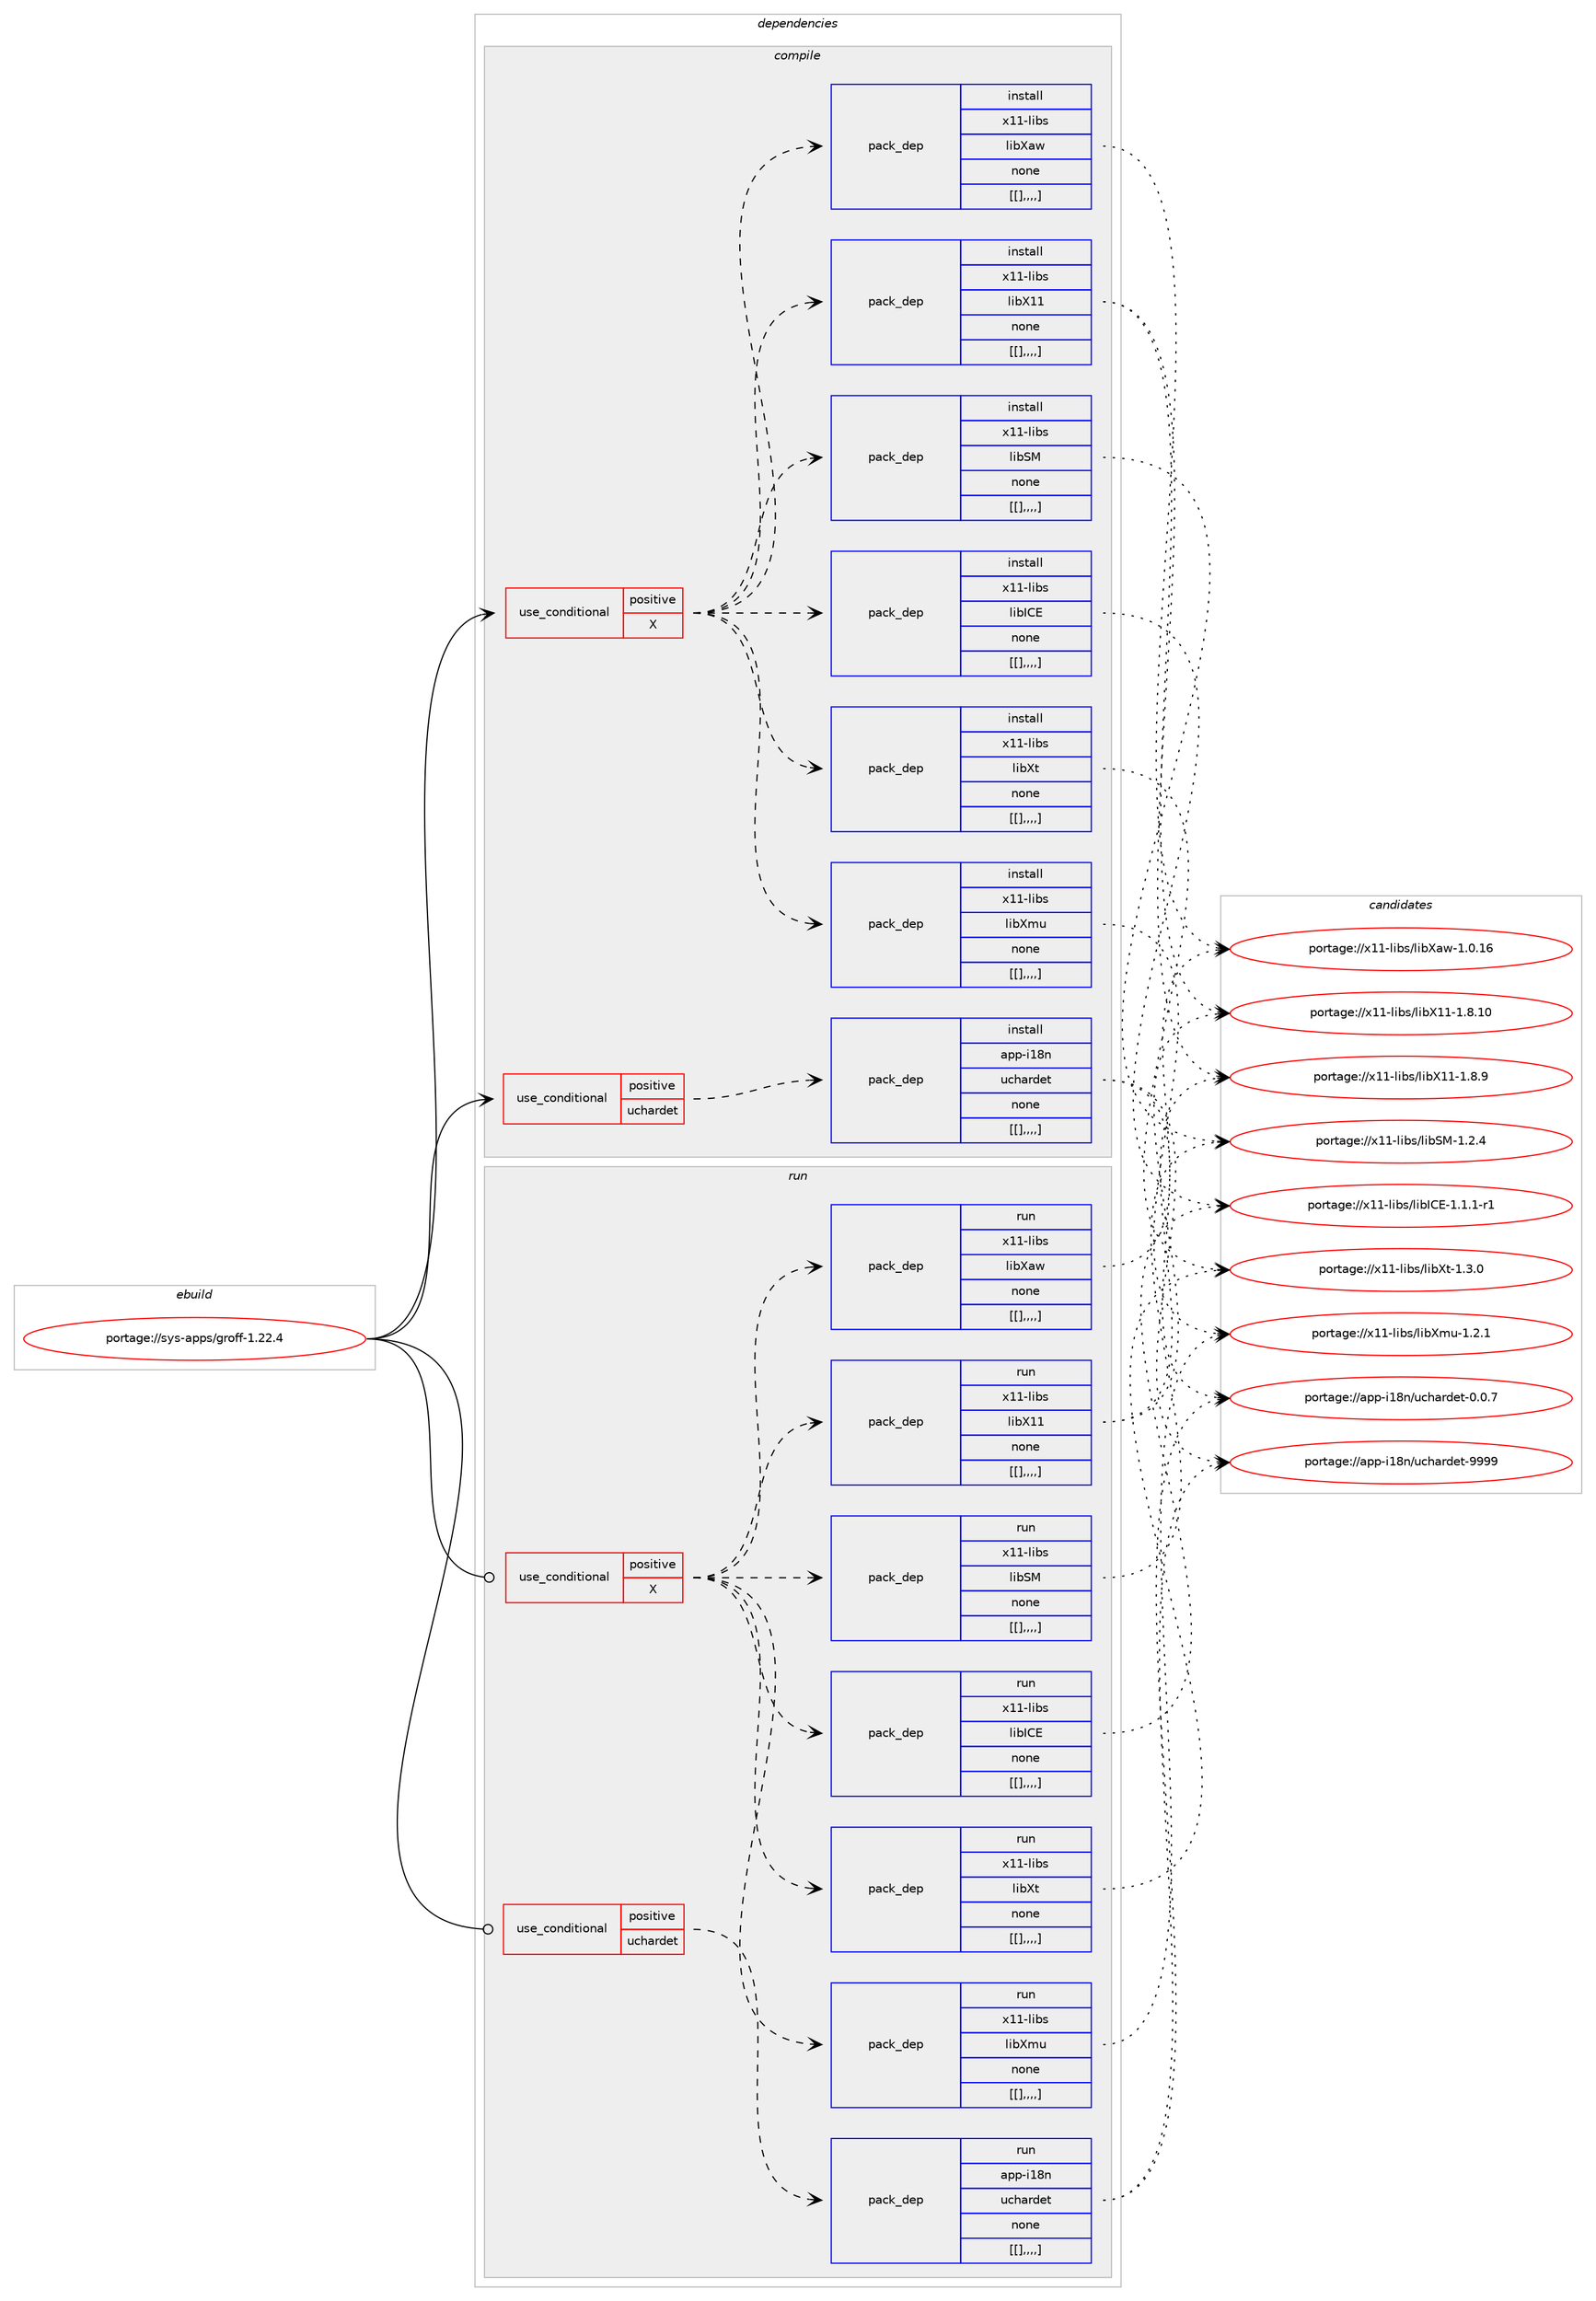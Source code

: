 digraph prolog {

# *************
# Graph options
# *************

newrank=true;
concentrate=true;
compound=true;
graph [rankdir=LR,fontname=Helvetica,fontsize=10,ranksep=1.5];#, ranksep=2.5, nodesep=0.2];
edge  [arrowhead=vee];
node  [fontname=Helvetica,fontsize=10];

# **********
# The ebuild
# **********

subgraph cluster_leftcol {
color=gray;
label=<<i>ebuild</i>>;
id [label="portage://sys-apps/groff-1.22.4", color=red, width=4, href="../sys-apps/groff-1.22.4.svg"];
}

# ****************
# The dependencies
# ****************

subgraph cluster_midcol {
color=gray;
label=<<i>dependencies</i>>;
subgraph cluster_compile {
fillcolor="#eeeeee";
style=filled;
label=<<i>compile</i>>;
subgraph cond6467 {
dependency17173 [label=<<TABLE BORDER="0" CELLBORDER="1" CELLSPACING="0" CELLPADDING="4"><TR><TD ROWSPAN="3" CELLPADDING="10">use_conditional</TD></TR><TR><TD>positive</TD></TR><TR><TD>X</TD></TR></TABLE>>, shape=none, color=red];
subgraph pack10655 {
dependency17174 [label=<<TABLE BORDER="0" CELLBORDER="1" CELLSPACING="0" CELLPADDING="4" WIDTH="220"><TR><TD ROWSPAN="6" CELLPADDING="30">pack_dep</TD></TR><TR><TD WIDTH="110">install</TD></TR><TR><TD>x11-libs</TD></TR><TR><TD>libICE</TD></TR><TR><TD>none</TD></TR><TR><TD>[[],,,,]</TD></TR></TABLE>>, shape=none, color=blue];
}
dependency17173:e -> dependency17174:w [weight=20,style="dashed",arrowhead="vee"];
subgraph pack10656 {
dependency17175 [label=<<TABLE BORDER="0" CELLBORDER="1" CELLSPACING="0" CELLPADDING="4" WIDTH="220"><TR><TD ROWSPAN="6" CELLPADDING="30">pack_dep</TD></TR><TR><TD WIDTH="110">install</TD></TR><TR><TD>x11-libs</TD></TR><TR><TD>libSM</TD></TR><TR><TD>none</TD></TR><TR><TD>[[],,,,]</TD></TR></TABLE>>, shape=none, color=blue];
}
dependency17173:e -> dependency17175:w [weight=20,style="dashed",arrowhead="vee"];
subgraph pack10657 {
dependency17176 [label=<<TABLE BORDER="0" CELLBORDER="1" CELLSPACING="0" CELLPADDING="4" WIDTH="220"><TR><TD ROWSPAN="6" CELLPADDING="30">pack_dep</TD></TR><TR><TD WIDTH="110">install</TD></TR><TR><TD>x11-libs</TD></TR><TR><TD>libX11</TD></TR><TR><TD>none</TD></TR><TR><TD>[[],,,,]</TD></TR></TABLE>>, shape=none, color=blue];
}
dependency17173:e -> dependency17176:w [weight=20,style="dashed",arrowhead="vee"];
subgraph pack10658 {
dependency17177 [label=<<TABLE BORDER="0" CELLBORDER="1" CELLSPACING="0" CELLPADDING="4" WIDTH="220"><TR><TD ROWSPAN="6" CELLPADDING="30">pack_dep</TD></TR><TR><TD WIDTH="110">install</TD></TR><TR><TD>x11-libs</TD></TR><TR><TD>libXaw</TD></TR><TR><TD>none</TD></TR><TR><TD>[[],,,,]</TD></TR></TABLE>>, shape=none, color=blue];
}
dependency17173:e -> dependency17177:w [weight=20,style="dashed",arrowhead="vee"];
subgraph pack10659 {
dependency17178 [label=<<TABLE BORDER="0" CELLBORDER="1" CELLSPACING="0" CELLPADDING="4" WIDTH="220"><TR><TD ROWSPAN="6" CELLPADDING="30">pack_dep</TD></TR><TR><TD WIDTH="110">install</TD></TR><TR><TD>x11-libs</TD></TR><TR><TD>libXmu</TD></TR><TR><TD>none</TD></TR><TR><TD>[[],,,,]</TD></TR></TABLE>>, shape=none, color=blue];
}
dependency17173:e -> dependency17178:w [weight=20,style="dashed",arrowhead="vee"];
subgraph pack10660 {
dependency17179 [label=<<TABLE BORDER="0" CELLBORDER="1" CELLSPACING="0" CELLPADDING="4" WIDTH="220"><TR><TD ROWSPAN="6" CELLPADDING="30">pack_dep</TD></TR><TR><TD WIDTH="110">install</TD></TR><TR><TD>x11-libs</TD></TR><TR><TD>libXt</TD></TR><TR><TD>none</TD></TR><TR><TD>[[],,,,]</TD></TR></TABLE>>, shape=none, color=blue];
}
dependency17173:e -> dependency17179:w [weight=20,style="dashed",arrowhead="vee"];
}
id:e -> dependency17173:w [weight=20,style="solid",arrowhead="vee"];
subgraph cond6468 {
dependency17180 [label=<<TABLE BORDER="0" CELLBORDER="1" CELLSPACING="0" CELLPADDING="4"><TR><TD ROWSPAN="3" CELLPADDING="10">use_conditional</TD></TR><TR><TD>positive</TD></TR><TR><TD>uchardet</TD></TR></TABLE>>, shape=none, color=red];
subgraph pack10661 {
dependency17181 [label=<<TABLE BORDER="0" CELLBORDER="1" CELLSPACING="0" CELLPADDING="4" WIDTH="220"><TR><TD ROWSPAN="6" CELLPADDING="30">pack_dep</TD></TR><TR><TD WIDTH="110">install</TD></TR><TR><TD>app-i18n</TD></TR><TR><TD>uchardet</TD></TR><TR><TD>none</TD></TR><TR><TD>[[],,,,]</TD></TR></TABLE>>, shape=none, color=blue];
}
dependency17180:e -> dependency17181:w [weight=20,style="dashed",arrowhead="vee"];
}
id:e -> dependency17180:w [weight=20,style="solid",arrowhead="vee"];
}
subgraph cluster_compileandrun {
fillcolor="#eeeeee";
style=filled;
label=<<i>compile and run</i>>;
}
subgraph cluster_run {
fillcolor="#eeeeee";
style=filled;
label=<<i>run</i>>;
subgraph cond6469 {
dependency17182 [label=<<TABLE BORDER="0" CELLBORDER="1" CELLSPACING="0" CELLPADDING="4"><TR><TD ROWSPAN="3" CELLPADDING="10">use_conditional</TD></TR><TR><TD>positive</TD></TR><TR><TD>X</TD></TR></TABLE>>, shape=none, color=red];
subgraph pack10662 {
dependency17183 [label=<<TABLE BORDER="0" CELLBORDER="1" CELLSPACING="0" CELLPADDING="4" WIDTH="220"><TR><TD ROWSPAN="6" CELLPADDING="30">pack_dep</TD></TR><TR><TD WIDTH="110">run</TD></TR><TR><TD>x11-libs</TD></TR><TR><TD>libICE</TD></TR><TR><TD>none</TD></TR><TR><TD>[[],,,,]</TD></TR></TABLE>>, shape=none, color=blue];
}
dependency17182:e -> dependency17183:w [weight=20,style="dashed",arrowhead="vee"];
subgraph pack10663 {
dependency17184 [label=<<TABLE BORDER="0" CELLBORDER="1" CELLSPACING="0" CELLPADDING="4" WIDTH="220"><TR><TD ROWSPAN="6" CELLPADDING="30">pack_dep</TD></TR><TR><TD WIDTH="110">run</TD></TR><TR><TD>x11-libs</TD></TR><TR><TD>libSM</TD></TR><TR><TD>none</TD></TR><TR><TD>[[],,,,]</TD></TR></TABLE>>, shape=none, color=blue];
}
dependency17182:e -> dependency17184:w [weight=20,style="dashed",arrowhead="vee"];
subgraph pack10664 {
dependency17185 [label=<<TABLE BORDER="0" CELLBORDER="1" CELLSPACING="0" CELLPADDING="4" WIDTH="220"><TR><TD ROWSPAN="6" CELLPADDING="30">pack_dep</TD></TR><TR><TD WIDTH="110">run</TD></TR><TR><TD>x11-libs</TD></TR><TR><TD>libX11</TD></TR><TR><TD>none</TD></TR><TR><TD>[[],,,,]</TD></TR></TABLE>>, shape=none, color=blue];
}
dependency17182:e -> dependency17185:w [weight=20,style="dashed",arrowhead="vee"];
subgraph pack10665 {
dependency17186 [label=<<TABLE BORDER="0" CELLBORDER="1" CELLSPACING="0" CELLPADDING="4" WIDTH="220"><TR><TD ROWSPAN="6" CELLPADDING="30">pack_dep</TD></TR><TR><TD WIDTH="110">run</TD></TR><TR><TD>x11-libs</TD></TR><TR><TD>libXaw</TD></TR><TR><TD>none</TD></TR><TR><TD>[[],,,,]</TD></TR></TABLE>>, shape=none, color=blue];
}
dependency17182:e -> dependency17186:w [weight=20,style="dashed",arrowhead="vee"];
subgraph pack10666 {
dependency17187 [label=<<TABLE BORDER="0" CELLBORDER="1" CELLSPACING="0" CELLPADDING="4" WIDTH="220"><TR><TD ROWSPAN="6" CELLPADDING="30">pack_dep</TD></TR><TR><TD WIDTH="110">run</TD></TR><TR><TD>x11-libs</TD></TR><TR><TD>libXmu</TD></TR><TR><TD>none</TD></TR><TR><TD>[[],,,,]</TD></TR></TABLE>>, shape=none, color=blue];
}
dependency17182:e -> dependency17187:w [weight=20,style="dashed",arrowhead="vee"];
subgraph pack10667 {
dependency17188 [label=<<TABLE BORDER="0" CELLBORDER="1" CELLSPACING="0" CELLPADDING="4" WIDTH="220"><TR><TD ROWSPAN="6" CELLPADDING="30">pack_dep</TD></TR><TR><TD WIDTH="110">run</TD></TR><TR><TD>x11-libs</TD></TR><TR><TD>libXt</TD></TR><TR><TD>none</TD></TR><TR><TD>[[],,,,]</TD></TR></TABLE>>, shape=none, color=blue];
}
dependency17182:e -> dependency17188:w [weight=20,style="dashed",arrowhead="vee"];
}
id:e -> dependency17182:w [weight=20,style="solid",arrowhead="odot"];
subgraph cond6470 {
dependency17189 [label=<<TABLE BORDER="0" CELLBORDER="1" CELLSPACING="0" CELLPADDING="4"><TR><TD ROWSPAN="3" CELLPADDING="10">use_conditional</TD></TR><TR><TD>positive</TD></TR><TR><TD>uchardet</TD></TR></TABLE>>, shape=none, color=red];
subgraph pack10668 {
dependency17190 [label=<<TABLE BORDER="0" CELLBORDER="1" CELLSPACING="0" CELLPADDING="4" WIDTH="220"><TR><TD ROWSPAN="6" CELLPADDING="30">pack_dep</TD></TR><TR><TD WIDTH="110">run</TD></TR><TR><TD>app-i18n</TD></TR><TR><TD>uchardet</TD></TR><TR><TD>none</TD></TR><TR><TD>[[],,,,]</TD></TR></TABLE>>, shape=none, color=blue];
}
dependency17189:e -> dependency17190:w [weight=20,style="dashed",arrowhead="vee"];
}
id:e -> dependency17189:w [weight=20,style="solid",arrowhead="odot"];
}
}

# **************
# The candidates
# **************

subgraph cluster_choices {
rank=same;
color=gray;
label=<<i>candidates</i>>;

subgraph choice10655 {
color=black;
nodesep=1;
choice1204949451081059811547108105987367694549464946494511449 [label="portage://x11-libs/libICE-1.1.1-r1", color=red, width=4,href="../x11-libs/libICE-1.1.1-r1.svg"];
dependency17174:e -> choice1204949451081059811547108105987367694549464946494511449:w [style=dotted,weight="100"];
}
subgraph choice10656 {
color=black;
nodesep=1;
choice1204949451081059811547108105988377454946504652 [label="portage://x11-libs/libSM-1.2.4", color=red, width=4,href="../x11-libs/libSM-1.2.4.svg"];
dependency17175:e -> choice1204949451081059811547108105988377454946504652:w [style=dotted,weight="100"];
}
subgraph choice10657 {
color=black;
nodesep=1;
choice12049494510810598115471081059888494945494656464948 [label="portage://x11-libs/libX11-1.8.10", color=red, width=4,href="../x11-libs/libX11-1.8.10.svg"];
choice120494945108105981154710810598884949454946564657 [label="portage://x11-libs/libX11-1.8.9", color=red, width=4,href="../x11-libs/libX11-1.8.9.svg"];
dependency17176:e -> choice12049494510810598115471081059888494945494656464948:w [style=dotted,weight="100"];
dependency17176:e -> choice120494945108105981154710810598884949454946564657:w [style=dotted,weight="100"];
}
subgraph choice10658 {
color=black;
nodesep=1;
choice120494945108105981154710810598889711945494648464954 [label="portage://x11-libs/libXaw-1.0.16", color=red, width=4,href="../x11-libs/libXaw-1.0.16.svg"];
dependency17177:e -> choice120494945108105981154710810598889711945494648464954:w [style=dotted,weight="100"];
}
subgraph choice10659 {
color=black;
nodesep=1;
choice12049494510810598115471081059888109117454946504649 [label="portage://x11-libs/libXmu-1.2.1", color=red, width=4,href="../x11-libs/libXmu-1.2.1.svg"];
dependency17178:e -> choice12049494510810598115471081059888109117454946504649:w [style=dotted,weight="100"];
}
subgraph choice10660 {
color=black;
nodesep=1;
choice12049494510810598115471081059888116454946514648 [label="portage://x11-libs/libXt-1.3.0", color=red, width=4,href="../x11-libs/libXt-1.3.0.svg"];
dependency17179:e -> choice12049494510810598115471081059888116454946514648:w [style=dotted,weight="100"];
}
subgraph choice10661 {
color=black;
nodesep=1;
choice971121124510549561104711799104971141001011164557575757 [label="portage://app-i18n/uchardet-9999", color=red, width=4,href="../app-i18n/uchardet-9999.svg"];
choice97112112451054956110471179910497114100101116454846484655 [label="portage://app-i18n/uchardet-0.0.7", color=red, width=4,href="../app-i18n/uchardet-0.0.7.svg"];
dependency17181:e -> choice971121124510549561104711799104971141001011164557575757:w [style=dotted,weight="100"];
dependency17181:e -> choice97112112451054956110471179910497114100101116454846484655:w [style=dotted,weight="100"];
}
subgraph choice10662 {
color=black;
nodesep=1;
choice1204949451081059811547108105987367694549464946494511449 [label="portage://x11-libs/libICE-1.1.1-r1", color=red, width=4,href="../x11-libs/libICE-1.1.1-r1.svg"];
dependency17183:e -> choice1204949451081059811547108105987367694549464946494511449:w [style=dotted,weight="100"];
}
subgraph choice10663 {
color=black;
nodesep=1;
choice1204949451081059811547108105988377454946504652 [label="portage://x11-libs/libSM-1.2.4", color=red, width=4,href="../x11-libs/libSM-1.2.4.svg"];
dependency17184:e -> choice1204949451081059811547108105988377454946504652:w [style=dotted,weight="100"];
}
subgraph choice10664 {
color=black;
nodesep=1;
choice12049494510810598115471081059888494945494656464948 [label="portage://x11-libs/libX11-1.8.10", color=red, width=4,href="../x11-libs/libX11-1.8.10.svg"];
choice120494945108105981154710810598884949454946564657 [label="portage://x11-libs/libX11-1.8.9", color=red, width=4,href="../x11-libs/libX11-1.8.9.svg"];
dependency17185:e -> choice12049494510810598115471081059888494945494656464948:w [style=dotted,weight="100"];
dependency17185:e -> choice120494945108105981154710810598884949454946564657:w [style=dotted,weight="100"];
}
subgraph choice10665 {
color=black;
nodesep=1;
choice120494945108105981154710810598889711945494648464954 [label="portage://x11-libs/libXaw-1.0.16", color=red, width=4,href="../x11-libs/libXaw-1.0.16.svg"];
dependency17186:e -> choice120494945108105981154710810598889711945494648464954:w [style=dotted,weight="100"];
}
subgraph choice10666 {
color=black;
nodesep=1;
choice12049494510810598115471081059888109117454946504649 [label="portage://x11-libs/libXmu-1.2.1", color=red, width=4,href="../x11-libs/libXmu-1.2.1.svg"];
dependency17187:e -> choice12049494510810598115471081059888109117454946504649:w [style=dotted,weight="100"];
}
subgraph choice10667 {
color=black;
nodesep=1;
choice12049494510810598115471081059888116454946514648 [label="portage://x11-libs/libXt-1.3.0", color=red, width=4,href="../x11-libs/libXt-1.3.0.svg"];
dependency17188:e -> choice12049494510810598115471081059888116454946514648:w [style=dotted,weight="100"];
}
subgraph choice10668 {
color=black;
nodesep=1;
choice971121124510549561104711799104971141001011164557575757 [label="portage://app-i18n/uchardet-9999", color=red, width=4,href="../app-i18n/uchardet-9999.svg"];
choice97112112451054956110471179910497114100101116454846484655 [label="portage://app-i18n/uchardet-0.0.7", color=red, width=4,href="../app-i18n/uchardet-0.0.7.svg"];
dependency17190:e -> choice971121124510549561104711799104971141001011164557575757:w [style=dotted,weight="100"];
dependency17190:e -> choice97112112451054956110471179910497114100101116454846484655:w [style=dotted,weight="100"];
}
}

}
